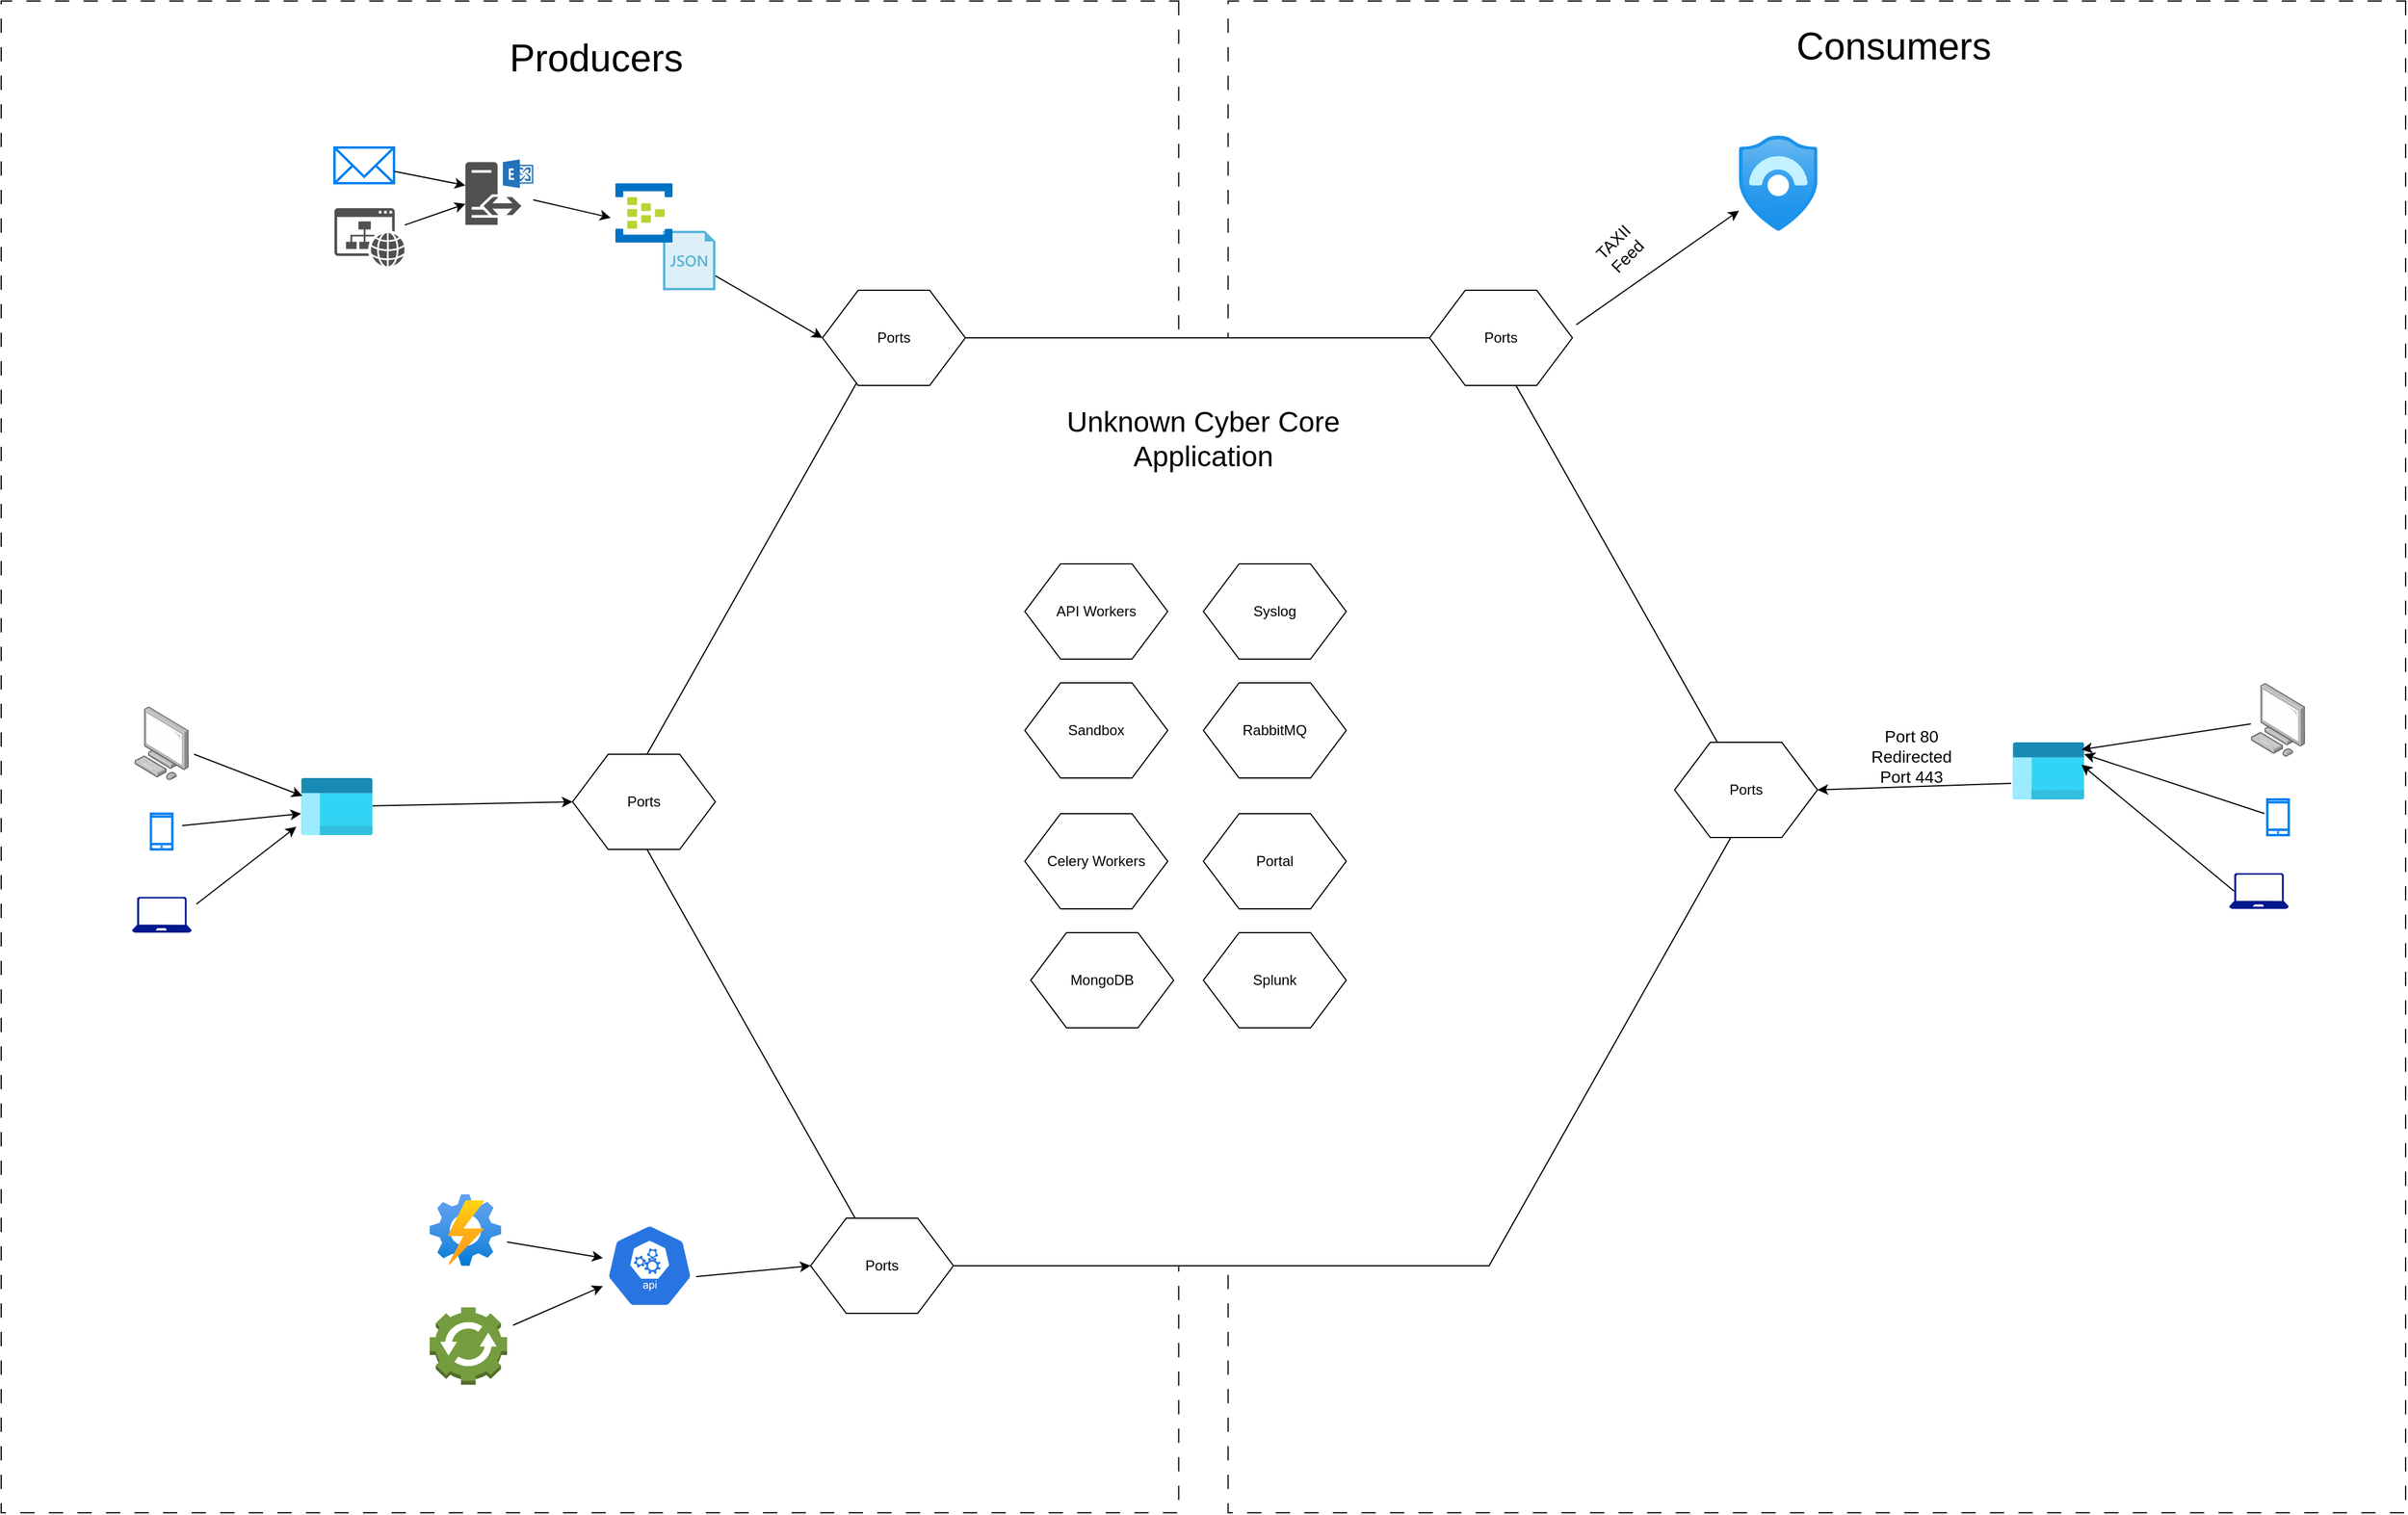 <mxfile version="21.6.8" type="device">
  <diagram name="Page-1" id="z9VQ8VyXXd_uXI_YR1s-">
    <mxGraphModel dx="3887" dy="2485" grid="1" gridSize="10" guides="1" tooltips="1" connect="1" arrows="1" fold="1" page="1" pageScale="1" pageWidth="850" pageHeight="1100" math="0" shadow="0">
      <root>
        <mxCell id="0" />
        <mxCell id="1" parent="0" />
        <mxCell id="06CCblK8_iFs-0aNecfg-1" value="" style="rounded=0;whiteSpace=wrap;html=1;rotation=90;dashed=1;dashPattern=12 12;fillColor=none;" parent="1" vertex="1">
          <mxGeometry x="390" y="-82.35" width="1270.76" height="989.25" as="geometry" />
        </mxCell>
        <mxCell id="06CCblK8_iFs-0aNecfg-2" value="" style="rounded=0;whiteSpace=wrap;html=1;rotation=90;dashed=1;dashPattern=12 12;fillColor=none;" parent="1" vertex="1">
          <mxGeometry x="-640.76" y="-82.35" width="1270.76" height="989.25" as="geometry" />
        </mxCell>
        <mxCell id="06CCblK8_iFs-0aNecfg-3" value="" style="shape=hexagon;perimeter=hexagonPerimeter2;whiteSpace=wrap;html=1;fixedSize=1;size=220;" parent="1" vertex="1">
          <mxGeometry x="20" y="60" width="950" height="780" as="geometry" />
        </mxCell>
        <mxCell id="06CCblK8_iFs-0aNecfg-4" value="Sandbox" style="shape=hexagon;perimeter=hexagonPerimeter2;whiteSpace=wrap;html=1;fixedSize=1;size=30;" parent="1" vertex="1">
          <mxGeometry x="360" y="350" width="120" height="80" as="geometry" />
        </mxCell>
        <mxCell id="06CCblK8_iFs-0aNecfg-5" value="Celery Workers" style="shape=hexagon;perimeter=hexagonPerimeter2;whiteSpace=wrap;html=1;fixedSize=1;size=30;" parent="1" vertex="1">
          <mxGeometry x="360" y="460" width="120" height="80" as="geometry" />
        </mxCell>
        <mxCell id="06CCblK8_iFs-0aNecfg-6" value="RabbitMQ" style="shape=hexagon;perimeter=hexagonPerimeter2;whiteSpace=wrap;html=1;fixedSize=1;size=30;" parent="1" vertex="1">
          <mxGeometry x="510" y="350" width="120" height="80" as="geometry" />
        </mxCell>
        <mxCell id="06CCblK8_iFs-0aNecfg-7" value="Portal" style="shape=hexagon;perimeter=hexagonPerimeter2;whiteSpace=wrap;html=1;fixedSize=1;size=30;" parent="1" vertex="1">
          <mxGeometry x="510" y="460" width="120" height="80" as="geometry" />
        </mxCell>
        <mxCell id="06CCblK8_iFs-0aNecfg-8" value="Ports" style="shape=hexagon;perimeter=hexagonPerimeter2;whiteSpace=wrap;html=1;fixedSize=1;size=30;" parent="1" vertex="1">
          <mxGeometry x="-20" y="410" width="120" height="80" as="geometry" />
        </mxCell>
        <mxCell id="06CCblK8_iFs-0aNecfg-9" value="Ports" style="shape=hexagon;perimeter=hexagonPerimeter2;whiteSpace=wrap;html=1;fixedSize=1;size=30;" parent="1" vertex="1">
          <mxGeometry x="190" y="20" width="120" height="80" as="geometry" />
        </mxCell>
        <mxCell id="06CCblK8_iFs-0aNecfg-10" value="Ports" style="shape=hexagon;perimeter=hexagonPerimeter2;whiteSpace=wrap;html=1;fixedSize=1;size=30;" parent="1" vertex="1">
          <mxGeometry x="180" y="800" width="120" height="80" as="geometry" />
        </mxCell>
        <mxCell id="06CCblK8_iFs-0aNecfg-13" value="" style="image;aspect=fixed;html=1;points=[];align=center;fontSize=12;image=img/lib/azure2/general/Management_Portal.svg;" parent="1" vertex="1">
          <mxGeometry x="-248" y="430" width="60" height="48" as="geometry" />
        </mxCell>
        <mxCell id="06CCblK8_iFs-0aNecfg-14" value="" style="sketch=0;html=1;dashed=0;whitespace=wrap;fillColor=#2875E2;strokeColor=#ffffff;points=[[0.005,0.63,0],[0.1,0.2,0],[0.9,0.2,0],[0.5,0,0],[0.995,0.63,0],[0.72,0.99,0],[0.5,1,0],[0.28,0.99,0]];verticalLabelPosition=bottom;align=center;verticalAlign=top;shape=mxgraph.kubernetes.icon;prIcon=api" parent="1" vertex="1">
          <mxGeometry x="5.4" y="805" width="78.8" height="70" as="geometry" />
        </mxCell>
        <mxCell id="06CCblK8_iFs-0aNecfg-15" value="" style="image;points=[];aspect=fixed;html=1;align=center;shadow=0;dashed=0;image=img/lib/allied_telesis/computer_and_terminals/Personal_Computer.svg;" parent="1" vertex="1">
          <mxGeometry x="-388" y="370" width="45.6" height="61.8" as="geometry" />
        </mxCell>
        <mxCell id="06CCblK8_iFs-0aNecfg-16" value="" style="html=1;verticalLabelPosition=bottom;align=center;labelBackgroundColor=#ffffff;verticalAlign=top;strokeWidth=2;strokeColor=#0080F0;shadow=0;dashed=0;shape=mxgraph.ios7.icons.smartphone;" parent="1" vertex="1">
          <mxGeometry x="-374.2" y="460" width="18" height="30" as="geometry" />
        </mxCell>
        <mxCell id="06CCblK8_iFs-0aNecfg-17" value="" style="sketch=0;aspect=fixed;pointerEvents=1;shadow=0;dashed=0;html=1;strokeColor=none;labelPosition=center;verticalLabelPosition=bottom;verticalAlign=top;align=center;fillColor=#00188D;shape=mxgraph.azure.laptop" parent="1" vertex="1">
          <mxGeometry x="-390" y="530" width="50" height="30" as="geometry" />
        </mxCell>
        <mxCell id="06CCblK8_iFs-0aNecfg-18" value="" style="endArrow=classic;html=1;rounded=0;entryX=0.017;entryY=0.313;entryDx=0;entryDy=0;entryPerimeter=0;" parent="1" target="06CCblK8_iFs-0aNecfg-13" edge="1">
          <mxGeometry width="50" height="50" relative="1" as="geometry">
            <mxPoint x="-338" y="410" as="sourcePoint" />
            <mxPoint x="12" y="530" as="targetPoint" />
          </mxGeometry>
        </mxCell>
        <mxCell id="06CCblK8_iFs-0aNecfg-19" value="" style="endArrow=classic;html=1;rounded=0;" parent="1" edge="1">
          <mxGeometry width="50" height="50" relative="1" as="geometry">
            <mxPoint x="-348" y="470" as="sourcePoint" />
            <mxPoint x="-248" y="460" as="targetPoint" />
          </mxGeometry>
        </mxCell>
        <mxCell id="06CCblK8_iFs-0aNecfg-20" value="" style="endArrow=classic;html=1;rounded=0;entryX=-0.067;entryY=0.854;entryDx=0;entryDy=0;entryPerimeter=0;exitX=1.08;exitY=0.2;exitDx=0;exitDy=0;exitPerimeter=0;" parent="1" source="06CCblK8_iFs-0aNecfg-17" target="06CCblK8_iFs-0aNecfg-13" edge="1">
          <mxGeometry width="50" height="50" relative="1" as="geometry">
            <mxPoint x="-318" y="430" as="sourcePoint" />
            <mxPoint x="-227" y="465" as="targetPoint" />
          </mxGeometry>
        </mxCell>
        <mxCell id="06CCblK8_iFs-0aNecfg-21" value="" style="endArrow=classic;html=1;rounded=0;entryX=0;entryY=0.5;entryDx=0;entryDy=0;" parent="1" source="06CCblK8_iFs-0aNecfg-13" target="06CCblK8_iFs-0aNecfg-8" edge="1">
          <mxGeometry width="50" height="50" relative="1" as="geometry">
            <mxPoint y="570" as="sourcePoint" />
            <mxPoint x="50" y="520" as="targetPoint" />
          </mxGeometry>
        </mxCell>
        <mxCell id="06CCblK8_iFs-0aNecfg-22" value="" style="endArrow=classic;html=1;rounded=0;entryX=0;entryY=0.5;entryDx=0;entryDy=0;exitX=0.995;exitY=0.63;exitDx=0;exitDy=0;exitPerimeter=0;" parent="1" source="06CCblK8_iFs-0aNecfg-14" target="06CCblK8_iFs-0aNecfg-10" edge="1">
          <mxGeometry width="50" height="50" relative="1" as="geometry">
            <mxPoint y="570" as="sourcePoint" />
            <mxPoint x="50" y="520" as="targetPoint" />
          </mxGeometry>
        </mxCell>
        <mxCell id="06CCblK8_iFs-0aNecfg-23" value="" style="endArrow=classic;html=1;rounded=0;entryX=0;entryY=0.5;entryDx=0;entryDy=0;" parent="1" source="06CCblK8_iFs-0aNecfg-12" target="06CCblK8_iFs-0aNecfg-9" edge="1">
          <mxGeometry width="50" height="50" relative="1" as="geometry">
            <mxPoint y="90" as="sourcePoint" />
            <mxPoint x="50" y="40" as="targetPoint" />
          </mxGeometry>
        </mxCell>
        <mxCell id="06CCblK8_iFs-0aNecfg-24" value="" style="html=1;verticalLabelPosition=bottom;align=center;labelBackgroundColor=#ffffff;verticalAlign=top;strokeWidth=2;strokeColor=#0080F0;shadow=0;dashed=0;shape=mxgraph.ios7.icons.mail;" parent="1" vertex="1">
          <mxGeometry x="-220" y="-100" width="50" height="30" as="geometry" />
        </mxCell>
        <mxCell id="06CCblK8_iFs-0aNecfg-25" value="" style="sketch=0;pointerEvents=1;shadow=0;dashed=0;html=1;strokeColor=none;fillColor=#505050;labelPosition=center;verticalLabelPosition=bottom;verticalAlign=top;outlineConnect=0;align=center;shape=mxgraph.office.concepts.website;" parent="1" vertex="1">
          <mxGeometry x="-220" y="-49" width="59" height="49" as="geometry" />
        </mxCell>
        <mxCell id="06CCblK8_iFs-0aNecfg-26" value="" style="sketch=0;pointerEvents=1;shadow=0;dashed=0;html=1;strokeColor=none;fillColor=#505050;labelPosition=center;verticalLabelPosition=bottom;verticalAlign=top;outlineConnect=0;align=center;shape=mxgraph.office.servers.exchange_edge_transport_server;" parent="1" vertex="1">
          <mxGeometry x="-110" y="-90" width="57" height="55" as="geometry" />
        </mxCell>
        <mxCell id="06CCblK8_iFs-0aNecfg-27" value="" style="endArrow=classic;html=1;rounded=0;entryX=0.012;entryY=0.414;entryDx=0;entryDy=0;entryPerimeter=0;" parent="1" source="06CCblK8_iFs-0aNecfg-26" edge="1">
          <mxGeometry width="50" height="50" relative="1" as="geometry">
            <mxPoint y="90" as="sourcePoint" />
            <mxPoint x="12.006" y="-41.02" as="targetPoint" />
          </mxGeometry>
        </mxCell>
        <mxCell id="06CCblK8_iFs-0aNecfg-28" value="" style="endArrow=classic;html=1;rounded=0;" parent="1" source="06CCblK8_iFs-0aNecfg-24" target="06CCblK8_iFs-0aNecfg-26" edge="1">
          <mxGeometry width="50" height="50" relative="1" as="geometry">
            <mxPoint y="90" as="sourcePoint" />
            <mxPoint x="50" y="40" as="targetPoint" />
          </mxGeometry>
        </mxCell>
        <mxCell id="06CCblK8_iFs-0aNecfg-29" value="" style="endArrow=classic;html=1;rounded=0;" parent="1" source="06CCblK8_iFs-0aNecfg-25" target="06CCblK8_iFs-0aNecfg-26" edge="1">
          <mxGeometry width="50" height="50" relative="1" as="geometry">
            <mxPoint y="90" as="sourcePoint" />
            <mxPoint x="50" y="40" as="targetPoint" />
          </mxGeometry>
        </mxCell>
        <mxCell id="06CCblK8_iFs-0aNecfg-30" value="" style="image;aspect=fixed;html=1;points=[];align=center;fontSize=12;image=img/lib/azure2/management_governance/Automation_Accounts.svg;" parent="1" vertex="1">
          <mxGeometry x="-140" y="780" width="60" height="60" as="geometry" />
        </mxCell>
        <mxCell id="06CCblK8_iFs-0aNecfg-31" value="" style="outlineConnect=0;dashed=0;verticalLabelPosition=bottom;verticalAlign=top;align=center;html=1;shape=mxgraph.aws3.automation;fillColor=#759C3E;gradientColor=none;" parent="1" vertex="1">
          <mxGeometry x="-140" y="875" width="65" height="65" as="geometry" />
        </mxCell>
        <mxCell id="06CCblK8_iFs-0aNecfg-32" value="" style="endArrow=classic;html=1;rounded=0;exitX=1.083;exitY=0.667;exitDx=0;exitDy=0;exitPerimeter=0;" parent="1" source="06CCblK8_iFs-0aNecfg-30" target="06CCblK8_iFs-0aNecfg-14" edge="1">
          <mxGeometry width="50" height="50" relative="1" as="geometry">
            <mxPoint y="690" as="sourcePoint" />
            <mxPoint x="50" y="640" as="targetPoint" />
          </mxGeometry>
        </mxCell>
        <mxCell id="06CCblK8_iFs-0aNecfg-33" value="" style="endArrow=classic;html=1;rounded=0;" parent="1" target="06CCblK8_iFs-0aNecfg-14" edge="1">
          <mxGeometry width="50" height="50" relative="1" as="geometry">
            <mxPoint x="-70" y="890" as="sourcePoint" />
            <mxPoint x="50" y="640" as="targetPoint" />
          </mxGeometry>
        </mxCell>
        <mxCell id="06CCblK8_iFs-0aNecfg-34" value="&lt;font style=&quot;font-size: 32px;&quot;&gt;Producers&lt;/font&gt;" style="text;html=1;strokeColor=none;fillColor=none;align=center;verticalAlign=middle;whiteSpace=wrap;rounded=0;" parent="1" vertex="1">
          <mxGeometry x="-20" y="-190" width="40" height="30" as="geometry" />
        </mxCell>
        <mxCell id="06CCblK8_iFs-0aNecfg-35" value="&lt;font style=&quot;font-size: 32px;&quot;&gt;Consumers&lt;/font&gt;" style="text;html=1;strokeColor=none;fillColor=none;align=center;verticalAlign=middle;whiteSpace=wrap;rounded=0;" parent="1" vertex="1">
          <mxGeometry x="1070" y="-200" width="40" height="30" as="geometry" />
        </mxCell>
        <mxCell id="06CCblK8_iFs-0aNecfg-36" value="&lt;font style=&quot;font-size: 24px;&quot;&gt;Unknown Cyber Core Application&lt;/font&gt;" style="text;html=1;strokeColor=none;fillColor=none;align=center;verticalAlign=middle;whiteSpace=wrap;rounded=0;" parent="1" vertex="1">
          <mxGeometry x="380" y="130" width="260" height="30" as="geometry" />
        </mxCell>
        <mxCell id="ZF4_QcFy91cPp-O4kVIF-1" value="Ports" style="shape=hexagon;perimeter=hexagonPerimeter2;whiteSpace=wrap;html=1;fixedSize=1;size=30;" parent="1" vertex="1">
          <mxGeometry x="700" y="20" width="120" height="80" as="geometry" />
        </mxCell>
        <mxCell id="ZF4_QcFy91cPp-O4kVIF-2" value="" style="image;aspect=fixed;html=1;points=[];align=center;fontSize=12;image=img/lib/azure2/security/Azure_Sentinel.svg;" parent="1" vertex="1">
          <mxGeometry x="960" y="-110" width="65.88" height="80" as="geometry" />
        </mxCell>
        <mxCell id="ZF4_QcFy91cPp-O4kVIF-3" value="" style="endArrow=classic;html=1;rounded=0;exitX=1.027;exitY=0.362;exitDx=0;exitDy=0;exitPerimeter=0;" parent="1" source="ZF4_QcFy91cPp-O4kVIF-1" target="ZF4_QcFy91cPp-O4kVIF-2" edge="1">
          <mxGeometry width="50" height="50" relative="1" as="geometry">
            <mxPoint x="540" y="220" as="sourcePoint" />
            <mxPoint x="590" y="170" as="targetPoint" />
          </mxGeometry>
        </mxCell>
        <mxCell id="ZF4_QcFy91cPp-O4kVIF-4" value="&lt;font style=&quot;font-size: 14px;&quot;&gt;TAXII Feed&lt;/font&gt;" style="text;html=1;strokeColor=none;fillColor=none;align=center;verticalAlign=middle;whiteSpace=wrap;rounded=0;rotation=-45;" parent="1" vertex="1">
          <mxGeometry x="830" y="-30" width="60" height="30" as="geometry" />
        </mxCell>
        <mxCell id="ZF4_QcFy91cPp-O4kVIF-12" value="" style="image;aspect=fixed;html=1;points=[];align=center;fontSize=12;image=img/lib/azure2/general/Management_Portal.svg;" parent="1" vertex="1">
          <mxGeometry x="1190" y="400" width="60" height="48" as="geometry" />
        </mxCell>
        <mxCell id="ZF4_QcFy91cPp-O4kVIF-13" value="" style="image;points=[];aspect=fixed;html=1;align=center;shadow=0;dashed=0;image=img/lib/allied_telesis/computer_and_terminals/Personal_Computer.svg;" parent="1" vertex="1">
          <mxGeometry x="1390" y="350.2" width="45.6" height="61.8" as="geometry" />
        </mxCell>
        <mxCell id="ZF4_QcFy91cPp-O4kVIF-14" value="" style="html=1;verticalLabelPosition=bottom;align=center;labelBackgroundColor=#ffffff;verticalAlign=top;strokeWidth=2;strokeColor=#0080F0;shadow=0;dashed=0;shape=mxgraph.ios7.icons.smartphone;" parent="1" vertex="1">
          <mxGeometry x="1403.8" y="448" width="18" height="30" as="geometry" />
        </mxCell>
        <mxCell id="ZF4_QcFy91cPp-O4kVIF-15" value="" style="sketch=0;aspect=fixed;pointerEvents=1;shadow=0;dashed=0;html=1;strokeColor=none;labelPosition=center;verticalLabelPosition=bottom;verticalAlign=top;align=center;fillColor=#00188D;shape=mxgraph.azure.laptop" parent="1" vertex="1">
          <mxGeometry x="1371.8" y="510" width="50" height="30" as="geometry" />
        </mxCell>
        <mxCell id="ZF4_QcFy91cPp-O4kVIF-16" value="" style="endArrow=classic;html=1;rounded=0;entryX=0.962;entryY=0.127;entryDx=0;entryDy=0;entryPerimeter=0;" parent="1" source="ZF4_QcFy91cPp-O4kVIF-13" target="ZF4_QcFy91cPp-O4kVIF-12" edge="1">
          <mxGeometry width="50" height="50" relative="1" as="geometry">
            <mxPoint x="1372" y="-420" as="sourcePoint" />
            <mxPoint x="1270" y="430" as="targetPoint" />
            <Array as="points" />
          </mxGeometry>
        </mxCell>
        <mxCell id="ZF4_QcFy91cPp-O4kVIF-17" value="" style="endArrow=classic;html=1;rounded=0;exitX=-0.135;exitY=0.397;exitDx=0;exitDy=0;exitPerimeter=0;" parent="1" source="ZF4_QcFy91cPp-O4kVIF-14" edge="1">
          <mxGeometry width="50" height="50" relative="1" as="geometry">
            <mxPoint x="1362" y="-360" as="sourcePoint" />
            <mxPoint x="1250" y="410" as="targetPoint" />
          </mxGeometry>
        </mxCell>
        <mxCell id="ZF4_QcFy91cPp-O4kVIF-18" value="" style="endArrow=classic;html=1;rounded=0;entryX=0.962;entryY=0.392;entryDx=0;entryDy=0;entryPerimeter=0;exitX=0.08;exitY=0.5;exitDx=0;exitDy=0;exitPerimeter=0;" parent="1" source="ZF4_QcFy91cPp-O4kVIF-15" target="ZF4_QcFy91cPp-O4kVIF-12" edge="1">
          <mxGeometry width="50" height="50" relative="1" as="geometry">
            <mxPoint x="1392" y="-400" as="sourcePoint" />
            <mxPoint x="1483" y="-365" as="targetPoint" />
          </mxGeometry>
        </mxCell>
        <mxCell id="ZF4_QcFy91cPp-O4kVIF-20" value="Ports" style="shape=hexagon;perimeter=hexagonPerimeter2;whiteSpace=wrap;html=1;fixedSize=1;size=30;" parent="1" vertex="1">
          <mxGeometry x="905.88" y="400" width="120" height="80" as="geometry" />
        </mxCell>
        <mxCell id="ZF4_QcFy91cPp-O4kVIF-21" value="" style="endArrow=classic;html=1;rounded=0;exitX=-0.023;exitY=0.718;exitDx=0;exitDy=0;entryX=1;entryY=0.5;entryDx=0;entryDy=0;exitPerimeter=0;" parent="1" source="ZF4_QcFy91cPp-O4kVIF-12" target="ZF4_QcFy91cPp-O4kVIF-20" edge="1">
          <mxGeometry width="50" height="50" relative="1" as="geometry">
            <mxPoint x="833" y="59" as="sourcePoint" />
            <mxPoint x="970" y="-37" as="targetPoint" />
          </mxGeometry>
        </mxCell>
        <mxCell id="ZF4_QcFy91cPp-O4kVIF-22" value="&lt;font style=&quot;font-size: 14px;&quot;&gt;Port 80 Redirected&lt;br&gt;Port 443&lt;/font&gt;" style="text;html=1;strokeColor=none;fillColor=none;align=center;verticalAlign=middle;whiteSpace=wrap;rounded=0;" parent="1" vertex="1">
          <mxGeometry x="1050" y="397.28" width="110" height="30" as="geometry" />
        </mxCell>
        <mxCell id="06CCblK8_iFs-0aNecfg-12" value="" style="image;sketch=0;aspect=fixed;html=1;points=[];align=center;fontSize=12;image=img/lib/mscae/Templates.svg;" parent="1" vertex="1">
          <mxGeometry x="56" y="-30" width="44" height="50" as="geometry" />
        </mxCell>
        <mxCell id="XOPuZver_R_gaiqD38Vi-1" value="" style="image;sketch=0;aspect=fixed;html=1;points=[];align=center;fontSize=12;image=img/lib/mscae/Event_Hubs.svg;" vertex="1" parent="1">
          <mxGeometry x="16" y="-70" width="48" height="50" as="geometry" />
        </mxCell>
        <mxCell id="XOPuZver_R_gaiqD38Vi-2" value="MongoDB" style="shape=hexagon;perimeter=hexagonPerimeter2;whiteSpace=wrap;html=1;fixedSize=1;size=30;" vertex="1" parent="1">
          <mxGeometry x="365" y="560" width="120" height="80" as="geometry" />
        </mxCell>
        <mxCell id="XOPuZver_R_gaiqD38Vi-3" value="API Workers" style="shape=hexagon;perimeter=hexagonPerimeter2;whiteSpace=wrap;html=1;fixedSize=1;size=30;" vertex="1" parent="1">
          <mxGeometry x="360" y="250" width="120" height="80" as="geometry" />
        </mxCell>
        <mxCell id="XOPuZver_R_gaiqD38Vi-4" value="Splunk" style="shape=hexagon;perimeter=hexagonPerimeter2;whiteSpace=wrap;html=1;fixedSize=1;size=30;" vertex="1" parent="1">
          <mxGeometry x="510" y="560" width="120" height="80" as="geometry" />
        </mxCell>
        <mxCell id="XOPuZver_R_gaiqD38Vi-5" value="Syslog" style="shape=hexagon;perimeter=hexagonPerimeter2;whiteSpace=wrap;html=1;fixedSize=1;size=30;" vertex="1" parent="1">
          <mxGeometry x="510" y="250" width="120" height="80" as="geometry" />
        </mxCell>
      </root>
    </mxGraphModel>
  </diagram>
</mxfile>
